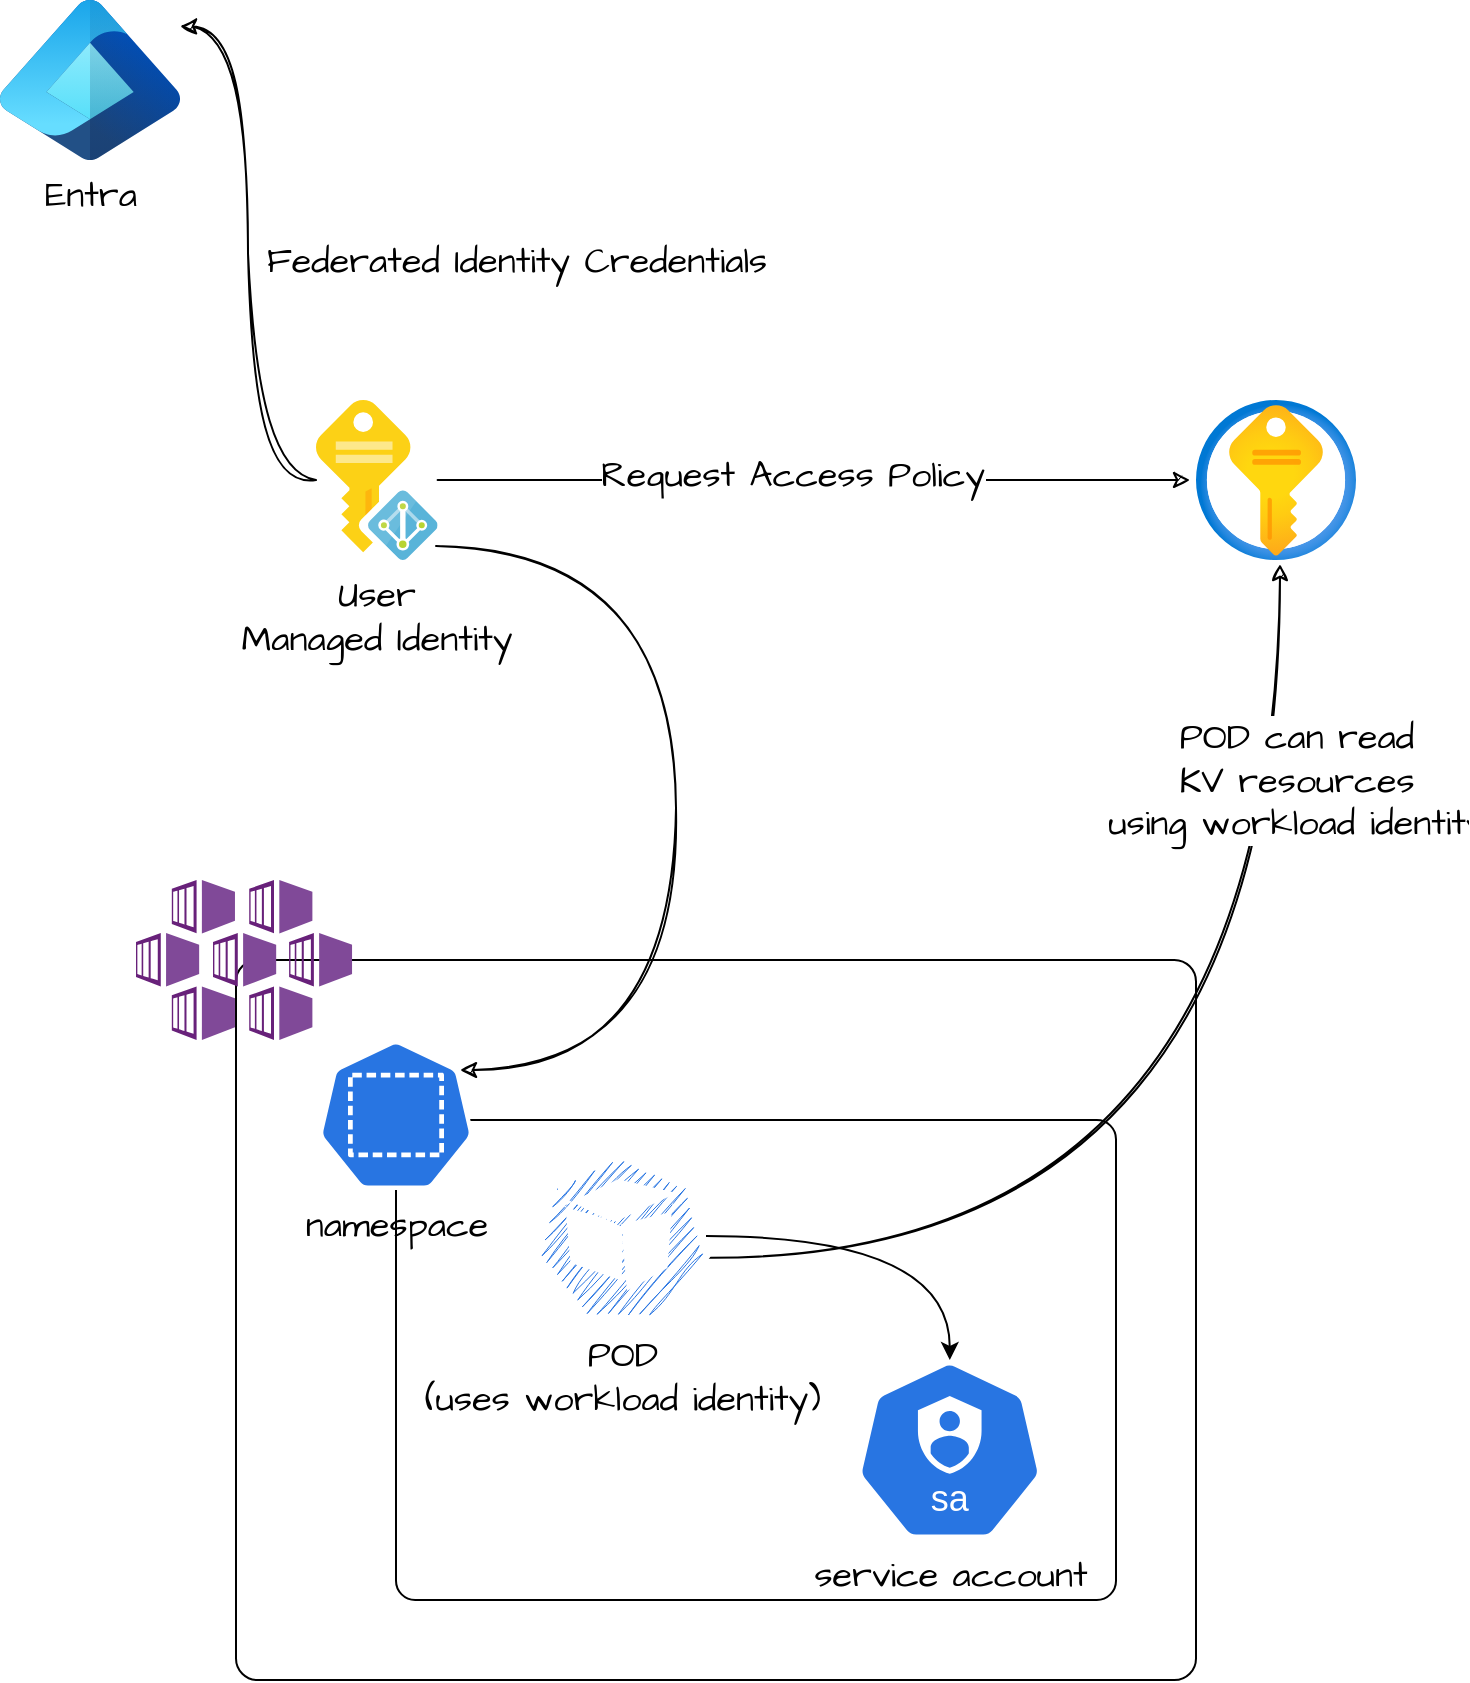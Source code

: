 <mxfile version="24.7.5">
  <diagram id="ozIA6NuR--no_rFxZAqq" name="Page-1">
    <mxGraphModel dx="1878" dy="988" grid="1" gridSize="10" guides="1" tooltips="1" connect="1" arrows="1" fold="1" page="1" pageScale="1" pageWidth="1654" pageHeight="1169" math="0" shadow="0">
      <root>
        <mxCell id="0" />
        <mxCell id="1" parent="0" />
        <mxCell id="wyt2ktpQZS7VqZ2dQxVH-3" style="edgeStyle=orthogonalEdgeStyle;rounded=0;orthogonalLoop=1;jettySize=auto;html=1;entryX=-0.037;entryY=0.5;entryDx=0;entryDy=0;entryPerimeter=0;fontFamily=Architects Daughter;fontSource=https%3A%2F%2Ffonts.googleapis.com%2Fcss%3Ffamily%3DArchitects%2BDaughter;fontSize=18;sketch=1;" parent="1" source="wyt2ktpQZS7VqZ2dQxVH-1" target="wyt2ktpQZS7VqZ2dQxVH-2" edge="1">
          <mxGeometry relative="1" as="geometry" />
        </mxCell>
        <mxCell id="wyt2ktpQZS7VqZ2dQxVH-4" value="Request Access Policy" style="edgeLabel;html=1;align=center;verticalAlign=middle;resizable=0;points=[];fontSize=18;fontFamily=Architects Daughter;fontSource=https%3A%2F%2Ffonts.googleapis.com%2Fcss%3Ffamily%3DArchitects%2BDaughter;" parent="wyt2ktpQZS7VqZ2dQxVH-3" vertex="1" connectable="0">
          <mxGeometry x="-0.063" y="3" relative="1" as="geometry">
            <mxPoint as="offset" />
          </mxGeometry>
        </mxCell>
        <mxCell id="wyt2ktpQZS7VqZ2dQxVH-1" value="User&lt;br style=&quot;font-size: 18px;&quot;&gt;Managed Identity" style="sketch=0;aspect=fixed;html=1;points=[];align=center;image;fontSize=18;image=img/lib/mscae/Managed_Identities.svg;fontFamily=Architects Daughter;fontSource=https%3A%2F%2Ffonts.googleapis.com%2Fcss%3Ffamily%3DArchitects%2BDaughter;" parent="1" vertex="1">
          <mxGeometry x="200" y="240" width="60.8" height="80" as="geometry" />
        </mxCell>
        <mxCell id="wyt2ktpQZS7VqZ2dQxVH-2" value="" style="aspect=fixed;html=1;points=[];align=center;image;fontSize=18;image=img/lib/azure2/security/Key_Vaults.svg;sketch=0;fontFamily=Architects Daughter;fontSource=https%3A%2F%2Ffonts.googleapis.com%2Fcss%3Ffamily%3DArchitects%2BDaughter;" parent="1" vertex="1">
          <mxGeometry x="640" y="240" width="80" height="80" as="geometry" />
        </mxCell>
        <mxCell id="wyt2ktpQZS7VqZ2dQxVH-6" value="" style="rounded=1;whiteSpace=wrap;html=1;sketch=0;fontFamily=Architects Daughter;fontSource=https%3A%2F%2Ffonts.googleapis.com%2Fcss%3Ffamily%3DArchitects%2BDaughter;fontSize=18;arcSize=3;" parent="1" vertex="1">
          <mxGeometry x="160" y="520" width="480" height="360" as="geometry" />
        </mxCell>
        <mxCell id="wyt2ktpQZS7VqZ2dQxVH-7" value="" style="sketch=0;aspect=fixed;html=1;points=[];align=center;image;fontSize=18;image=img/lib/mscae/Kubernetes_Services.svg;fontFamily=Architects Daughter;fontSource=https%3A%2F%2Ffonts.googleapis.com%2Fcss%3Ffamily%3DArchitects%2BDaughter;" parent="1" vertex="1">
          <mxGeometry x="110" y="480" width="108.11" height="80" as="geometry" />
        </mxCell>
        <mxCell id="wyt2ktpQZS7VqZ2dQxVH-8" value="" style="rounded=1;whiteSpace=wrap;html=1;sketch=0;fontFamily=Architects Daughter;fontSource=https%3A%2F%2Ffonts.googleapis.com%2Fcss%3Ffamily%3DArchitects%2BDaughter;fontSize=18;arcSize=4;" parent="1" vertex="1">
          <mxGeometry x="240" y="600" width="360" height="240" as="geometry" />
        </mxCell>
        <mxCell id="wyt2ktpQZS7VqZ2dQxVH-12" style="edgeStyle=orthogonalEdgeStyle;rounded=0;sketch=1;orthogonalLoop=1;jettySize=auto;html=1;entryX=0.525;entryY=1.025;entryDx=0;entryDy=0;entryPerimeter=0;fontFamily=Architects Daughter;fontSource=https%3A%2F%2Ffonts.googleapis.com%2Fcss%3Ffamily%3DArchitects%2BDaughter;fontSize=18;curved=1;exitX=0.995;exitY=0.63;exitDx=0;exitDy=0;exitPerimeter=0;" parent="1" source="wyt2ktpQZS7VqZ2dQxVH-14" target="wyt2ktpQZS7VqZ2dQxVH-2" edge="1">
          <mxGeometry relative="1" as="geometry">
            <mxPoint x="760" y="730" as="sourcePoint" />
          </mxGeometry>
        </mxCell>
        <mxCell id="wyt2ktpQZS7VqZ2dQxVH-13" value="POD can read&lt;br style=&quot;font-size: 18px;&quot;&gt;KV resources&lt;br style=&quot;font-size: 18px;&quot;&gt;using workload identity" style="edgeLabel;html=1;align=center;verticalAlign=middle;resizable=0;points=[];fontSize=18;fontFamily=Architects Daughter;fontSource=https%3A%2F%2Ffonts.googleapis.com%2Fcss%3Ffamily%3DArchitects%2BDaughter;" parent="wyt2ktpQZS7VqZ2dQxVH-12" vertex="1" connectable="0">
          <mxGeometry x="0.263" y="29" relative="1" as="geometry">
            <mxPoint x="37" y="-126" as="offset" />
          </mxGeometry>
        </mxCell>
        <mxCell id="wyt2ktpQZS7VqZ2dQxVH-9" value="namespace" style="sketch=0;html=1;dashed=0;whitespace=wrap;fillColor=#2875E2;strokeColor=#ffffff;points=[[0.005,0.63,0],[0.1,0.2,0],[0.9,0.2,0],[0.5,0,0],[0.995,0.63,0],[0.72,0.99,0],[0.5,1,0],[0.28,0.99,0]];shape=mxgraph.kubernetes.icon;prIcon=ns;fontFamily=Architects Daughter;fontSource=https%3A%2F%2Ffonts.googleapis.com%2Fcss%3Ffamily%3DArchitects%2BDaughter;fontSize=18;labelPosition=center;verticalLabelPosition=bottom;align=center;verticalAlign=top;" parent="1" vertex="1">
          <mxGeometry x="200" y="560" width="80" height="75" as="geometry" />
        </mxCell>
        <mxCell id="wyt2ktpQZS7VqZ2dQxVH-10" style="edgeStyle=orthogonalEdgeStyle;rounded=0;sketch=1;orthogonalLoop=1;jettySize=auto;html=1;fontFamily=Architects Daughter;fontSource=https%3A%2F%2Ffonts.googleapis.com%2Fcss%3Ffamily%3DArchitects%2BDaughter;fontSize=18;curved=1;exitX=0.987;exitY=0.913;exitDx=0;exitDy=0;exitPerimeter=0;entryX=0.9;entryY=0.2;entryDx=0;entryDy=0;entryPerimeter=0;" parent="1" source="wyt2ktpQZS7VqZ2dQxVH-1" target="wyt2ktpQZS7VqZ2dQxVH-9" edge="1">
          <mxGeometry relative="1" as="geometry">
            <Array as="points">
              <mxPoint x="380" y="313" />
              <mxPoint x="380" y="575" />
            </Array>
          </mxGeometry>
        </mxCell>
        <mxCell id="xrH80FmCDJYERrUyLHNJ-2" style="edgeStyle=orthogonalEdgeStyle;rounded=0;orthogonalLoop=1;jettySize=auto;html=1;curved=1;fontFamily=Architects Daughter;fontSource=https%3A%2F%2Ffonts.googleapis.com%2Fcss%3Ffamily%3DArchitects%2BDaughter;fontSize=18;" edge="1" parent="1" source="wyt2ktpQZS7VqZ2dQxVH-14" target="xrH80FmCDJYERrUyLHNJ-1">
          <mxGeometry relative="1" as="geometry" />
        </mxCell>
        <mxCell id="wyt2ktpQZS7VqZ2dQxVH-14" value="POD&lt;br style=&quot;font-size: 18px;&quot;&gt;(uses workload identity)" style="sketch=1;html=1;dashed=0;whitespace=wrap;fillColor=#2875E2;strokeColor=#ffffff;points=[[0.005,0.63,0],[0.1,0.2,0],[0.9,0.2,0],[0.5,0,0],[0.995,0.63,0],[0.72,0.99,0],[0.5,1,0],[0.28,0.99,0]];shape=mxgraph.kubernetes.icon;prIcon=pod;fontFamily=Architects Daughter;fontSource=https%3A%2F%2Ffonts.googleapis.com%2Fcss%3Ffamily%3DArchitects%2BDaughter;fontSize=18;labelPosition=center;verticalLabelPosition=bottom;align=center;verticalAlign=top;curveFitting=1;jiggle=2;" parent="1" vertex="1">
          <mxGeometry x="310" y="616" width="85" height="84" as="geometry" />
        </mxCell>
        <mxCell id="xrH80FmCDJYERrUyLHNJ-1" value="service account" style="aspect=fixed;sketch=0;html=1;dashed=0;whitespace=wrap;verticalLabelPosition=bottom;verticalAlign=top;fillColor=#2875E2;strokeColor=#ffffff;points=[[0.005,0.63,0],[0.1,0.2,0],[0.9,0.2,0],[0.5,0,0],[0.995,0.63,0],[0.72,0.99,0],[0.5,1,0],[0.28,0.99,0]];shape=mxgraph.kubernetes.icon2;kubernetesLabel=1;prIcon=sa;fontFamily=Architects Daughter;fontSource=https%3A%2F%2Ffonts.googleapis.com%2Fcss%3Ffamily%3DArchitects%2BDaughter;fontSize=18;" vertex="1" parent="1">
          <mxGeometry x="470" y="720" width="93.75" height="90" as="geometry" />
        </mxCell>
        <mxCell id="xrH80FmCDJYERrUyLHNJ-3" value="Entra" style="image;aspect=fixed;html=1;points=[];align=center;fontSize=18;image=img/lib/azure2/other/Entra_Identity.svg;fontFamily=Architects Daughter;fontSource=https%3A%2F%2Ffonts.googleapis.com%2Fcss%3Ffamily%3DArchitects%2BDaughter;" vertex="1" parent="1">
          <mxGeometry x="42" y="40" width="90.01" height="80" as="geometry" />
        </mxCell>
        <mxCell id="xrH80FmCDJYERrUyLHNJ-5" style="edgeStyle=orthogonalEdgeStyle;rounded=0;orthogonalLoop=1;jettySize=auto;html=1;entryX=1;entryY=0.165;entryDx=0;entryDy=0;entryPerimeter=0;curved=1;fontFamily=Architects Daughter;fontSource=https%3A%2F%2Ffonts.googleapis.com%2Fcss%3Ffamily%3DArchitects%2BDaughter;fontSize=18;sketch=1;curveFitting=1;jiggle=2;" edge="1" parent="1" source="wyt2ktpQZS7VqZ2dQxVH-1" target="xrH80FmCDJYERrUyLHNJ-3">
          <mxGeometry relative="1" as="geometry" />
        </mxCell>
        <mxCell id="xrH80FmCDJYERrUyLHNJ-6" value="Federated Identity Credentials" style="edgeLabel;html=1;align=center;verticalAlign=middle;resizable=0;points=[];fontFamily=Architects Daughter;fontSource=https%3A%2F%2Ffonts.googleapis.com%2Fcss%3Ffamily%3DArchitects%2BDaughter;fontSize=18;" vertex="1" connectable="0" parent="xrH80FmCDJYERrUyLHNJ-5">
          <mxGeometry x="0.093" y="2" relative="1" as="geometry">
            <mxPoint x="136" y="17" as="offset" />
          </mxGeometry>
        </mxCell>
      </root>
    </mxGraphModel>
  </diagram>
</mxfile>

